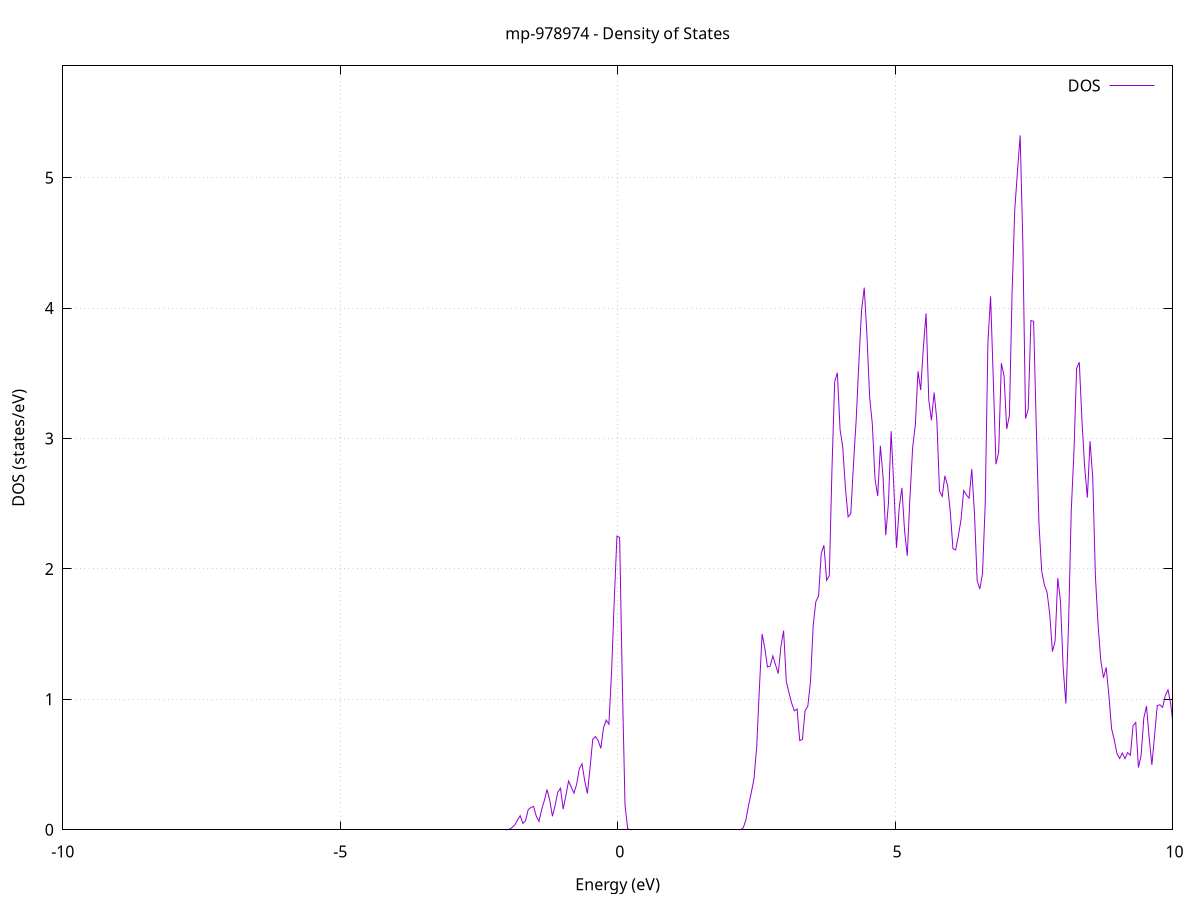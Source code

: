 set title 'mp-978974 - Density of States'
set xlabel 'Energy (eV)'
set ylabel 'DOS (states/eV)'
set grid
set xrange [-10:10]
set yrange [0:5.857]
set xzeroaxis lt -1
set terminal png size 800,600
set output 'mp-978974_dos_gnuplot.png'
plot '-' using 1:2 with lines title 'DOS'
-42.452100 0.000000
-42.403600 0.000000
-42.355200 0.000000
-42.306700 0.000000
-42.258300 0.000000
-42.209800 0.000000
-42.161400 0.000000
-42.112900 0.000000
-42.064500 0.000000
-42.016000 0.000000
-41.967600 0.000000
-41.919100 0.000000
-41.870700 0.000000
-41.822200 0.000000
-41.773800 0.000000
-41.725400 0.000000
-41.676900 0.000000
-41.628500 0.000000
-41.580000 0.000000
-41.531600 0.000000
-41.483100 0.000000
-41.434700 0.000000
-41.386200 0.000000
-41.337800 0.000000
-41.289300 0.000000
-41.240900 0.000000
-41.192400 0.000000
-41.144000 0.000000
-41.095500 0.000000
-41.047100 0.000000
-40.998700 0.000000
-40.950200 0.000000
-40.901800 0.000000
-40.853300 0.000000
-40.804900 0.000000
-40.756400 0.000000
-40.708000 0.000000
-40.659500 0.000000
-40.611100 0.000000
-40.562600 0.000000
-40.514200 0.000000
-40.465700 0.000000
-40.417300 0.000000
-40.368800 0.000000
-40.320400 0.000000
-40.271900 0.000000
-40.223500 0.000000
-40.175100 0.000000
-40.126600 0.000000
-40.078200 0.000000
-40.029700 0.000000
-39.981300 0.000000
-39.932800 0.000000
-39.884400 0.000000
-39.835900 0.000000
-39.787500 0.000000
-39.739000 0.000000
-39.690600 0.000000
-39.642100 0.000000
-39.593700 0.000000
-39.545200 0.000000
-39.496800 0.000000
-39.448400 0.000000
-39.399900 0.000000
-39.351500 0.000000
-39.303000 0.000000
-39.254600 0.000000
-39.206100 0.000000
-39.157700 0.000000
-39.109200 0.000000
-39.060800 0.000000
-39.012300 0.000000
-38.963900 0.000000
-38.915400 0.000000
-38.867000 0.000000
-38.818500 0.000000
-38.770100 0.000000
-38.721600 0.000000
-38.673200 0.000000
-38.624800 0.000000
-38.576300 0.000000
-38.527900 0.000000
-38.479400 0.000000
-38.431000 0.000000
-38.382500 0.000000
-38.334100 0.000000
-38.285600 0.000000
-38.237200 0.000000
-38.188700 0.000000
-38.140300 0.008900
-38.091800 0.387900
-38.043400 4.355600
-37.994900 15.694500
-37.946500 23.300900
-37.898100 17.371400
-37.849600 13.277900
-37.801200 21.215300
-37.752700 28.793400
-37.704300 32.061600
-37.655800 23.030900
-37.607400 5.889200
-37.558900 0.377800
-37.510500 0.005100
-37.462000 0.000000
-37.413600 0.000000
-37.365100 0.000000
-37.316700 0.000000
-37.268200 0.000000
-37.219800 0.000000
-37.171300 0.000000
-37.122900 0.000000
-37.074500 0.000000
-37.026000 0.000000
-36.977600 0.000000
-36.929100 0.000000
-36.880700 0.000000
-36.832200 0.000000
-36.783800 0.000000
-36.735300 0.000000
-36.686900 0.000000
-36.638400 0.000000
-36.590000 0.000000
-36.541500 0.000000
-36.493100 0.000000
-36.444600 0.000000
-36.396200 0.000000
-36.347700 0.000000
-36.299300 0.000000
-36.250900 0.000000
-36.202400 0.000000
-36.154000 0.000000
-36.105500 0.000000
-36.057100 0.000000
-36.008600 0.000000
-35.960200 0.000000
-35.911700 0.000000
-35.863300 0.000000
-35.814800 0.000000
-35.766400 0.000000
-35.717900 0.000000
-35.669500 0.000000
-35.621000 0.000000
-35.572600 0.000000
-35.524200 0.000000
-35.475700 0.000000
-35.427300 0.000000
-35.378800 0.000000
-35.330400 0.000000
-35.281900 0.000000
-35.233500 0.000000
-35.185000 0.000000
-35.136600 0.000000
-35.088100 0.000000
-35.039700 0.000000
-34.991200 0.000000
-34.942800 0.000000
-34.894300 0.000000
-34.845900 0.000000
-34.797400 0.000000
-34.749000 0.000000
-34.700600 0.000000
-34.652100 0.000000
-34.603700 0.000000
-34.555200 0.000000
-34.506800 0.000000
-34.458300 0.000000
-34.409900 0.000000
-34.361400 0.000000
-34.313000 0.000000
-34.264500 0.000000
-34.216100 0.000000
-34.167600 0.000000
-34.119200 0.000000
-34.070700 0.000000
-34.022300 0.000000
-33.973900 0.000000
-33.925400 0.000000
-33.877000 0.000000
-33.828500 0.000000
-33.780100 0.000000
-33.731600 0.000000
-33.683200 0.000000
-33.634700 0.000000
-33.586300 0.000000
-33.537800 0.000000
-33.489400 0.000000
-33.440900 0.000000
-33.392500 0.000000
-33.344000 0.000000
-33.295600 0.000000
-33.247100 0.000000
-33.198700 0.000000
-33.150300 0.000000
-33.101800 0.000000
-33.053400 0.000000
-33.004900 0.000000
-32.956500 0.000000
-32.908000 0.000000
-32.859600 0.000000
-32.811100 0.000000
-32.762700 0.000000
-32.714200 0.000000
-32.665800 0.000000
-32.617300 0.000000
-32.568900 0.000000
-32.520400 0.000000
-32.472000 0.000000
-32.423500 0.000000
-32.375100 0.000000
-32.326700 0.000000
-32.278200 0.000000
-32.229800 0.000000
-32.181300 0.000000
-32.132900 0.000000
-32.084400 0.000000
-32.036000 0.000000
-31.987500 0.000000
-31.939100 0.000000
-31.890600 0.000000
-31.842200 0.000000
-31.793700 0.000000
-31.745300 0.000000
-31.696800 0.000000
-31.648400 0.000000
-31.600000 0.000000
-31.551500 0.000000
-31.503100 0.000000
-31.454600 0.000000
-31.406200 0.000000
-31.357700 0.000000
-31.309300 0.000000
-31.260800 0.000000
-31.212400 0.000000
-31.163900 0.000000
-31.115500 0.000000
-31.067000 0.000000
-31.018600 0.000000
-30.970100 0.000000
-30.921700 0.000000
-30.873200 0.000000
-30.824800 0.000000
-30.776400 0.000000
-30.727900 0.000000
-30.679500 0.000000
-30.631000 0.000000
-30.582600 0.000000
-30.534100 0.000000
-30.485700 0.000000
-30.437200 0.000000
-30.388800 0.000000
-30.340300 0.000000
-30.291900 0.000000
-30.243400 0.000000
-30.195000 0.000000
-30.146500 0.000000
-30.098100 0.000000
-30.049700 0.000000
-30.001200 0.000000
-29.952800 0.000000
-29.904300 0.000000
-29.855900 0.000000
-29.807400 0.000000
-29.759000 0.000000
-29.710500 0.000000
-29.662100 0.000000
-29.613600 0.000000
-29.565200 0.000000
-29.516700 0.000000
-29.468300 0.000000
-29.419800 0.000000
-29.371400 0.000000
-29.322900 0.000000
-29.274500 0.000000
-29.226100 0.000000
-29.177600 0.000000
-29.129200 0.000000
-29.080700 0.000000
-29.032300 0.000000
-28.983800 0.000000
-28.935400 0.000000
-28.886900 0.000000
-28.838500 0.000000
-28.790000 0.000000
-28.741600 0.000000
-28.693100 0.000000
-28.644700 0.000000
-28.596200 0.000000
-28.547800 0.000000
-28.499300 0.000000
-28.450900 0.000000
-28.402500 0.000000
-28.354000 0.000000
-28.305600 0.000000
-28.257100 0.000000
-28.208700 0.000000
-28.160200 0.000000
-28.111800 0.000000
-28.063300 0.000000
-28.014900 0.000000
-27.966400 0.000000
-27.918000 0.000000
-27.869500 0.000000
-27.821100 0.000000
-27.772600 0.000000
-27.724200 0.000000
-27.675800 0.000000
-27.627300 0.000000
-27.578900 0.000000
-27.530400 0.000000
-27.482000 0.000000
-27.433500 0.000000
-27.385100 0.000000
-27.336600 0.000000
-27.288200 0.000000
-27.239700 0.000000
-27.191300 0.000000
-27.142800 0.000000
-27.094400 0.000000
-27.045900 0.000000
-26.997500 0.000000
-26.949000 0.000000
-26.900600 0.000000
-26.852200 0.000000
-26.803700 0.000000
-26.755300 0.000000
-26.706800 0.000000
-26.658400 0.000000
-26.609900 0.000000
-26.561500 0.000000
-26.513000 0.000000
-26.464600 0.000000
-26.416100 0.000000
-26.367700 0.000000
-26.319200 0.000000
-26.270800 0.000000
-26.222300 0.000000
-26.173900 0.000000
-26.125500 0.000000
-26.077000 0.000000
-26.028600 0.000000
-25.980100 0.000000
-25.931700 0.000000
-25.883200 0.000000
-25.834800 0.000000
-25.786300 0.000000
-25.737900 0.000000
-25.689400 0.000000
-25.641000 0.000000
-25.592500 0.000000
-25.544100 0.000000
-25.495600 0.000000
-25.447200 0.000000
-25.398700 0.000000
-25.350300 0.000000
-25.301900 0.000000
-25.253400 0.000000
-25.205000 0.000000
-25.156500 0.000000
-25.108100 0.000000
-25.059600 0.000000
-25.011200 0.000000
-24.962700 0.000000
-24.914300 0.000000
-24.865800 0.000000
-24.817400 0.000000
-24.768900 0.000000
-24.720500 0.000000
-24.672000 0.000000
-24.623600 0.000000
-24.575100 0.000000
-24.526700 0.000000
-24.478300 0.000000
-24.429800 0.000000
-24.381400 0.000000
-24.332900 0.000000
-24.284500 0.000000
-24.236000 0.000000
-24.187600 0.000000
-24.139100 0.000000
-24.090700 0.000000
-24.042200 0.000000
-23.993800 0.000000
-23.945300 0.000000
-23.896900 0.000000
-23.848400 0.000000
-23.800000 0.000000
-23.751600 0.000000
-23.703100 0.000000
-23.654700 0.000000
-23.606200 0.000000
-23.557800 0.000000
-23.509300 0.000000
-23.460900 0.000000
-23.412400 0.000000
-23.364000 0.000000
-23.315500 0.000000
-23.267100 0.000000
-23.218600 0.000000
-23.170200 0.000000
-23.121700 0.000000
-23.073300 0.000000
-23.024800 0.000000
-22.976400 0.000000
-22.928000 0.000000
-22.879500 0.000000
-22.831100 0.000000
-22.782600 0.000000
-22.734200 0.000000
-22.685700 0.000000
-22.637300 0.000000
-22.588800 0.000000
-22.540400 0.000000
-22.491900 0.000000
-22.443500 0.000000
-22.395000 0.000000
-22.346600 0.000000
-22.298100 0.000000
-22.249700 0.000000
-22.201300 0.000000
-22.152800 0.000000
-22.104400 0.000000
-22.055900 0.000000
-22.007500 0.000000
-21.959000 0.000000
-21.910600 0.000000
-21.862100 0.000000
-21.813700 0.000000
-21.765200 0.000000
-21.716800 0.000000
-21.668300 0.000000
-21.619900 0.000000
-21.571400 0.000000
-21.523000 0.000000
-21.474500 0.000000
-21.426100 0.000000
-21.377700 0.000000
-21.329200 0.000000
-21.280800 0.000000
-21.232300 0.000000
-21.183900 0.000000
-21.135400 0.000000
-21.087000 0.000000
-21.038500 0.000000
-20.990100 0.000000
-20.941600 0.000000
-20.893200 0.000000
-20.844700 0.000000
-20.796300 0.000000
-20.747800 0.000000
-20.699400 0.000000
-20.651000 0.000000
-20.602500 0.000000
-20.554100 0.000000
-20.505600 0.000000
-20.457200 0.000000
-20.408700 0.000000
-20.360300 0.000000
-20.311800 0.000000
-20.263400 0.000000
-20.214900 0.000000
-20.166500 0.000000
-20.118000 0.000000
-20.069600 0.000000
-20.021100 0.000000
-19.972700 0.000000
-19.924200 0.000000
-19.875800 0.000000
-19.827400 0.000000
-19.778900 0.000000
-19.730500 0.000000
-19.682000 0.000000
-19.633600 0.000000
-19.585100 0.000000
-19.536700 0.000000
-19.488200 0.000000
-19.439800 0.000000
-19.391300 0.000000
-19.342900 0.000000
-19.294400 0.000000
-19.246000 0.000000
-19.197500 0.000000
-19.149100 0.000000
-19.100600 0.000000
-19.052200 0.000000
-19.003800 0.000000
-18.955300 0.000000
-18.906900 0.000000
-18.858400 0.000000
-18.810000 0.000000
-18.761500 0.000000
-18.713100 0.000000
-18.664600 0.000000
-18.616200 0.000000
-18.567700 0.000000
-18.519300 0.000000
-18.470800 0.000000
-18.422400 0.000000
-18.373900 0.000000
-18.325500 0.000000
-18.277100 0.000000
-18.228600 0.000000
-18.180200 0.000000
-18.131700 0.000000
-18.083300 0.000000
-18.034800 0.000000
-17.986400 0.000000
-17.937900 0.000000
-17.889500 0.000000
-17.841000 0.000000
-17.792600 0.000000
-17.744100 0.000000
-17.695700 0.000000
-17.647200 0.000000
-17.598800 0.000000
-17.550300 0.000000
-17.501900 0.000000
-17.453500 0.000000
-17.405000 0.000000
-17.356600 0.000000
-17.308100 0.000000
-17.259700 0.000000
-17.211200 0.000000
-17.162800 0.000000
-17.114300 0.000000
-17.065900 0.000000
-17.017400 0.000000
-16.969000 0.000000
-16.920500 0.000000
-16.872100 0.000000
-16.823600 0.000000
-16.775200 0.000000
-16.726800 0.000000
-16.678300 0.000000
-16.629900 0.000000
-16.581400 0.000000
-16.533000 0.000000
-16.484500 0.000000
-16.436100 0.000000
-16.387600 0.000000
-16.339200 0.000000
-16.290700 0.000000
-16.242300 0.000000
-16.193800 0.000000
-16.145400 0.000000
-16.096900 0.000000
-16.048500 0.000000
-16.000000 0.000000
-15.951600 0.000000
-15.903200 0.000000
-15.854700 0.000000
-15.806300 0.000000
-15.757800 0.000000
-15.709400 0.000000
-15.660900 0.000000
-15.612500 0.000000
-15.564000 0.000000
-15.515600 0.000000
-15.467100 0.000000
-15.418700 0.000000
-15.370200 0.000000
-15.321800 0.000000
-15.273300 0.000000
-15.224900 0.000000
-15.176400 0.000000
-15.128000 0.000000
-15.079600 0.000000
-15.031100 0.000000
-14.982700 0.000000
-14.934200 0.000000
-14.885800 0.000000
-14.837300 0.000000
-14.788900 0.000000
-14.740400 0.000000
-14.692000 0.000000
-14.643500 0.000000
-14.595100 0.000000
-14.546600 0.000000
-14.498200 0.000000
-14.449700 0.000000
-14.401300 0.000000
-14.352900 0.000000
-14.304400 0.000000
-14.256000 0.000000
-14.207500 0.000000
-14.159100 0.000000
-14.110600 0.000000
-14.062200 0.000000
-14.013700 0.000000
-13.965300 0.000000
-13.916800 0.000000
-13.868400 0.000000
-13.819900 0.000000
-13.771500 0.000000
-13.723000 0.000000
-13.674600 0.000000
-13.626100 0.000000
-13.577700 0.000000
-13.529300 0.000000
-13.480800 0.000000
-13.432400 0.000000
-13.383900 0.000000
-13.335500 0.000000
-13.287000 0.000000
-13.238600 0.000000
-13.190100 0.000700
-13.141700 0.120700
-13.093200 4.180900
-13.044800 29.421100
-12.996300 47.357700
-12.947900 19.774400
-12.899400 2.283900
-12.851000 0.066100
-12.802600 0.000400
-12.754100 0.000000
-12.705700 0.000000
-12.657200 0.000000
-12.608800 0.000000
-12.560300 0.000000
-12.511900 0.000000
-12.463400 0.000000
-12.415000 0.000000
-12.366500 0.000000
-12.318100 0.000000
-12.269600 0.000000
-12.221200 0.000000
-12.172700 0.000000
-12.124300 0.000000
-12.075800 0.000000
-12.027400 0.000000
-11.979000 0.000000
-11.930500 0.000000
-11.882100 0.000000
-11.833600 0.000000
-11.785200 0.000000
-11.736700 0.000000
-11.688300 0.000000
-11.639800 0.000000
-11.591400 0.000000
-11.542900 0.000000
-11.494500 0.000000
-11.446000 0.000000
-11.397600 0.000000
-11.349100 0.000000
-11.300700 0.000000
-11.252200 0.000000
-11.203800 0.000000
-11.155400 0.000000
-11.106900 0.000000
-11.058500 0.000000
-11.010000 0.000000
-10.961600 0.000000
-10.913100 0.000000
-10.864700 0.000000
-10.816200 0.000000
-10.767800 0.000000
-10.719300 0.000000
-10.670900 0.000000
-10.622400 0.000000
-10.574000 0.000000
-10.525500 0.000000
-10.477100 0.000000
-10.428700 0.000000
-10.380200 0.000000
-10.331800 0.000000
-10.283300 0.000000
-10.234900 0.000000
-10.186400 0.000000
-10.138000 0.000000
-10.089500 0.000000
-10.041100 0.000000
-9.992600 0.000000
-9.944200 0.000000
-9.895700 0.000000
-9.847300 0.000000
-9.798800 0.000000
-9.750400 0.000000
-9.701900 0.000000
-9.653500 0.000000
-9.605100 0.000000
-9.556600 0.000000
-9.508200 0.000000
-9.459700 0.000000
-9.411300 0.000000
-9.362800 0.000000
-9.314400 0.000000
-9.265900 0.000000
-9.217500 0.000000
-9.169000 0.000000
-9.120600 0.000000
-9.072100 0.000000
-9.023700 0.000000
-8.975200 0.000000
-8.926800 0.000000
-8.878400 0.000000
-8.829900 0.000000
-8.781500 0.000000
-8.733000 0.000000
-8.684600 0.000000
-8.636100 0.000000
-8.587700 0.000000
-8.539200 0.000000
-8.490800 0.000000
-8.442300 0.000000
-8.393900 0.000000
-8.345400 0.000000
-8.297000 0.000000
-8.248500 0.000000
-8.200100 0.000000
-8.151600 0.000000
-8.103200 0.000000
-8.054800 0.000000
-8.006300 0.000000
-7.957900 0.000000
-7.909400 0.000000
-7.861000 0.000000
-7.812500 0.000000
-7.764100 0.000000
-7.715600 0.000000
-7.667200 0.000000
-7.618700 0.000000
-7.570300 0.000000
-7.521800 0.000000
-7.473400 0.000000
-7.424900 0.000000
-7.376500 0.000000
-7.328000 0.000000
-7.279600 0.000000
-7.231200 0.000000
-7.182700 0.000000
-7.134300 0.000000
-7.085800 0.000000
-7.037400 0.000000
-6.988900 0.000000
-6.940500 0.000000
-6.892000 0.000000
-6.843600 0.000000
-6.795100 0.000000
-6.746700 0.000000
-6.698200 0.000000
-6.649800 0.000000
-6.601300 0.000000
-6.552900 0.000000
-6.504500 0.000000
-6.456000 0.000000
-6.407600 0.000000
-6.359100 0.000000
-6.310700 0.000000
-6.262200 0.000000
-6.213800 0.000000
-6.165300 0.000000
-6.116900 0.000000
-6.068400 0.000000
-6.020000 0.000000
-5.971500 0.000000
-5.923100 0.000000
-5.874600 0.000000
-5.826200 0.000000
-5.777700 0.000000
-5.729300 0.000000
-5.680900 0.000000
-5.632400 0.000000
-5.584000 0.000000
-5.535500 0.000000
-5.487100 0.000000
-5.438600 0.000000
-5.390200 0.000000
-5.341700 0.000000
-5.293300 0.000000
-5.244800 0.000000
-5.196400 0.000000
-5.147900 0.000000
-5.099500 0.000000
-5.051000 0.000000
-5.002600 0.000000
-4.954200 0.000000
-4.905700 0.000000
-4.857300 0.000000
-4.808800 0.000000
-4.760400 0.000000
-4.711900 0.000000
-4.663500 0.000000
-4.615000 0.000000
-4.566600 0.000000
-4.518100 0.000000
-4.469700 0.000000
-4.421200 0.000000
-4.372800 0.000000
-4.324300 0.000000
-4.275900 0.000000
-4.227400 0.000000
-4.179000 0.000000
-4.130600 0.000000
-4.082100 0.000000
-4.033700 0.000000
-3.985200 0.000000
-3.936800 0.000000
-3.888300 0.000000
-3.839900 0.000000
-3.791400 0.000000
-3.743000 0.000000
-3.694500 0.000000
-3.646100 0.000000
-3.597600 0.000000
-3.549200 0.000000
-3.500700 0.000000
-3.452300 0.000000
-3.403800 0.000000
-3.355400 0.000000
-3.307000 0.000000
-3.258500 0.000000
-3.210100 0.000000
-3.161600 0.000000
-3.113200 0.000000
-3.064700 0.000000
-3.016300 0.000000
-2.967800 0.000000
-2.919400 0.000000
-2.870900 0.000000
-2.822500 0.000000
-2.774000 0.000000
-2.725600 0.000000
-2.677100 0.000000
-2.628700 0.000000
-2.580300 0.000000
-2.531800 0.000000
-2.483400 0.000000
-2.434900 0.000000
-2.386500 0.000000
-2.338000 0.000000
-2.289600 0.000000
-2.241100 0.000000
-2.192700 0.000000
-2.144200 0.000000
-2.095800 0.000000
-2.047300 0.000000
-1.998900 0.000200
-1.950400 0.003900
-1.902000 0.018300
-1.853500 0.037000
-1.805100 0.074700
-1.756700 0.108000
-1.708200 0.049000
-1.659800 0.070200
-1.611300 0.154600
-1.562900 0.171200
-1.514400 0.178900
-1.466000 0.103100
-1.417500 0.064000
-1.369100 0.157000
-1.320600 0.225100
-1.272200 0.308400
-1.223700 0.226400
-1.175300 0.103600
-1.126800 0.187000
-1.078400 0.289000
-1.030000 0.318500
-0.981500 0.158600
-0.933100 0.262500
-0.884600 0.373900
-0.836200 0.327900
-0.787700 0.280800
-0.739300 0.348000
-0.690800 0.469000
-0.642400 0.505700
-0.593900 0.376700
-0.545500 0.278100
-0.497000 0.475200
-0.448600 0.694300
-0.400100 0.714800
-0.351700 0.685000
-0.303200 0.623700
-0.254800 0.781800
-0.206400 0.841500
-0.157900 0.809100
-0.109500 1.207300
-0.061000 1.761600
-0.012600 2.251900
0.035900 2.241000
0.084300 1.126400
0.132800 0.189900
0.181200 0.008200
0.229700 0.000100
0.278100 0.000000
0.326600 0.000000
0.375000 0.000000
0.423500 0.000000
0.471900 0.000000
0.520300 0.000000
0.568800 0.000000
0.617200 0.000000
0.665700 0.000000
0.714100 0.000000
0.762600 0.000000
0.811000 0.000000
0.859500 0.000000
0.907900 0.000000
0.956400 0.000000
1.004800 0.000000
1.053300 0.000000
1.101700 0.000000
1.150200 0.000000
1.198600 0.000000
1.247100 0.000000
1.295500 0.000000
1.343900 0.000000
1.392400 0.000000
1.440800 0.000000
1.489300 0.000000
1.537700 0.000000
1.586200 0.000000
1.634600 0.000000
1.683100 0.000000
1.731500 0.000000
1.780000 0.000000
1.828400 0.000000
1.876900 0.000000
1.925300 0.000000
1.973800 0.000000
2.022200 0.000000
2.070700 0.000000
2.119100 0.000000
2.167500 0.000000
2.216000 0.001100
2.264400 0.015100
2.312900 0.079100
2.361300 0.191900
2.409800 0.288100
2.458200 0.393000
2.506700 0.639200
2.555100 1.088400
2.603600 1.501000
2.652000 1.394000
2.700500 1.247500
2.748900 1.255200
2.797400 1.332500
2.845800 1.265000
2.894200 1.197300
2.942700 1.404700
2.991100 1.526600
3.039600 1.136800
3.088000 1.050700
3.136500 0.970500
3.184900 0.912200
3.233400 0.926500
3.281800 0.683600
3.330300 0.693000
3.378700 0.914400
3.427200 0.947200
3.475600 1.133800
3.524100 1.565600
3.572500 1.749700
3.621000 1.792100
3.669400 2.118200
3.717800 2.181700
3.766300 1.913000
3.814700 1.947800
3.863200 2.773500
3.911600 3.433900
3.960100 3.504000
4.008500 3.069400
4.057000 2.933500
4.105400 2.619100
4.153900 2.398800
4.202300 2.423700
4.250800 2.805400
4.299200 3.143400
4.347700 3.584100
4.396100 3.983200
4.444500 4.156900
4.493000 3.790800
4.541400 3.317200
4.589900 3.111300
4.638300 2.692100
4.686800 2.558500
4.735200 2.944400
4.783700 2.705100
4.832100 2.259500
4.880600 2.504100
4.929000 3.055600
4.977500 2.630700
5.025900 2.162600
5.074400 2.468600
5.122800 2.621800
5.171300 2.291100
5.219700 2.100600
5.268100 2.547100
5.316600 2.928700
5.365000 3.102900
5.413500 3.515400
5.461900 3.371000
5.510400 3.702500
5.558800 3.959300
5.607300 3.296200
5.655700 3.139000
5.704200 3.352100
5.752600 3.143100
5.801100 2.596600
5.849500 2.556600
5.898000 2.713500
5.946400 2.639500
5.994900 2.438700
6.043300 2.155300
6.091700 2.144800
6.140200 2.252100
6.188600 2.377800
6.237100 2.601000
6.285500 2.567400
6.334000 2.542500
6.382400 2.765200
6.430900 2.427800
6.479300 1.910400
6.527800 1.846100
6.576200 1.965200
6.624700 2.498600
6.673100 3.731300
6.721600 4.090100
6.770000 3.453800
6.818400 2.803100
6.866900 2.893800
6.915300 3.577600
6.963800 3.479700
7.012200 3.073000
7.060700 3.175900
7.109100 4.121700
7.157600 4.757700
7.206000 5.047000
7.254500 5.324400
7.302900 4.496800
7.351400 3.153000
7.399800 3.226500
7.448300 3.904600
7.496700 3.898300
7.545200 3.086900
7.593600 2.345000
7.642000 1.986100
7.690500 1.877300
7.738900 1.821600
7.787400 1.654800
7.835800 1.365800
7.884300 1.447600
7.932700 1.929700
7.981200 1.750700
8.029600 1.242000
8.078100 0.967500
8.126500 1.572800
8.175000 2.443600
8.223400 2.893700
8.271900 3.537000
8.320300 3.584600
8.368700 3.135200
8.417200 2.779200
8.465600 2.547200
8.514100 2.980100
8.562500 2.699700
8.611000 1.940100
8.659400 1.568300
8.707900 1.297400
8.756300 1.165400
8.804800 1.245100
8.853200 1.031600
8.901700 0.776200
8.950100 0.689700
8.998600 0.584500
9.047000 0.546400
9.095500 0.588200
9.143900 0.545200
9.192300 0.591700
9.240800 0.571600
9.289200 0.798300
9.337700 0.822500
9.386100 0.477700
9.434600 0.570300
9.483000 0.856700
9.531500 0.948200
9.579900 0.705600
9.628400 0.497000
9.676800 0.722300
9.725300 0.952900
9.773700 0.958200
9.822200 0.938700
9.870600 1.029800
9.919100 1.072800
9.967500 0.966300
10.015900 0.785700
10.064400 0.771600
10.112800 0.804900
10.161300 0.700500
10.209700 0.524900
10.258200 0.603200
10.306600 0.924200
10.355100 1.092400
10.403500 1.065500
10.452000 0.919100
10.500400 0.689400
10.548900 0.457800
10.597300 0.427200
10.645800 0.712800
10.694200 0.978900
10.742600 1.007900
10.791100 0.918300
10.839500 0.576600
10.888000 0.498300
10.936400 0.666200
10.984900 0.452200
11.033300 0.362400
11.081800 0.247100
11.130200 0.299400
11.178700 0.436500
11.227100 0.461000
11.275600 0.446300
11.324000 0.456900
11.372500 0.543900
11.420900 0.555100
11.469400 0.452600
11.517800 0.422100
11.566200 0.313300
11.614700 0.381200
11.663100 0.565300
11.711600 0.654700
11.760000 0.579800
11.808500 0.514200
11.856900 0.625600
11.905400 0.708100
11.953800 0.629100
12.002300 0.543100
12.050700 0.556500
12.099200 0.613700
12.147600 0.597500
12.196100 0.604300
12.244500 0.717100
12.292900 0.938800
12.341400 1.010500
12.389800 0.864700
12.438300 0.775500
12.486700 0.652600
12.535200 0.386800
12.583600 0.309700
12.632100 0.354600
12.680500 0.528200
12.729000 0.713000
12.777400 0.901700
12.825900 0.843000
12.874300 0.505100
12.922800 0.516200
12.971200 0.496900
13.019700 0.353800
13.068100 0.374900
13.116500 0.454200
13.165000 0.504600
13.213400 0.349600
13.261900 0.187700
13.310300 0.148700
13.358800 0.295500
13.407200 0.277800
13.455700 0.245200
13.504100 0.360300
13.552600 0.356900
13.601000 0.380900
13.649500 0.461800
13.697900 0.436800
13.746400 0.343800
13.794800 0.417800
13.843300 0.588600
13.891700 0.536700
13.940100 0.619200
13.988600 0.625800
14.037000 0.478100
14.085500 0.702000
14.133900 0.822800
14.182400 0.847600
14.230800 0.766000
14.279300 0.905200
14.327700 0.964500
14.376200 0.852500
14.424600 0.681500
14.473100 0.471700
14.521500 0.480800
14.570000 0.512200
14.618400 0.437300
14.666800 0.520900
14.715300 0.539700
14.763700 0.592900
14.812200 0.776200
14.860600 1.025800
14.909100 1.345000
14.957500 1.171800
15.006000 0.860400
15.054400 0.689300
15.102900 0.486000
15.151300 0.680500
15.199800 0.611200
15.248200 0.385100
15.296700 0.415300
15.345100 0.511300
15.393600 0.686100
15.442000 0.885300
15.490400 1.028100
15.538900 0.784000
15.587300 0.674300
15.635800 0.884800
15.684200 0.836100
15.732700 0.561800
15.781100 0.455100
15.829600 0.484200
15.878000 0.435800
15.926500 0.506600
15.974900 0.755300
16.023400 0.741800
16.071800 0.698600
16.120300 0.767500
16.168700 0.782700
16.217100 0.703500
16.265600 0.959800
16.314000 0.817200
16.362500 0.574200
16.410900 0.902600
16.459400 1.073300
16.507800 0.881600
16.556300 0.801400
16.604700 0.650700
16.653200 0.727100
16.701600 0.860900
16.750100 0.728000
16.798500 1.049000
16.847000 1.290000
16.895400 1.132500
16.943900 1.324600
16.992300 1.217000
17.040700 0.993700
17.089200 0.788500
17.137600 0.488900
17.186100 0.329600
17.234500 0.418300
17.283000 0.843600
17.331400 0.997600
17.379900 1.089100
17.428300 0.992400
17.476800 0.795600
17.525200 0.821000
17.573700 0.951400
17.622100 0.852200
17.670600 0.800700
17.719000 0.912100
17.767400 1.021200
17.815900 1.023400
17.864300 1.106700
17.912800 1.285100
17.961200 1.131400
18.009700 0.908800
18.058100 0.971100
18.106600 0.972900
18.155000 0.923100
18.203500 1.186700
18.251900 1.199300
18.300400 0.996600
18.348800 0.996100
18.397300 1.023100
18.445700 0.902300
18.494200 0.812100
18.542600 0.812100
18.591000 1.178500
18.639500 1.275700
18.687900 0.995600
18.736400 0.989100
18.784800 0.995600
18.833300 0.961400
18.881700 0.849900
18.930200 0.813000
18.978600 0.672800
19.027100 0.547900
19.075500 0.699100
19.124000 0.976400
19.172400 0.984200
19.220900 1.056400
19.269300 1.069300
19.317800 0.977300
19.366200 0.916000
19.414600 0.920000
19.463100 0.816300
19.511500 0.535900
19.560000 0.568200
19.608400 0.689500
19.656900 1.040600
19.705300 1.367100
19.753800 1.283600
19.802200 1.111500
19.850700 0.937300
19.899100 0.717500
19.947600 0.755300
19.996000 1.006400
20.044500 1.058000
20.092900 1.239200
20.141300 1.429900
20.189800 1.360100
20.238200 1.373900
20.286700 1.289800
20.335100 1.080900
20.383600 0.952100
20.432000 0.860400
20.480500 0.943800
20.528900 0.926000
20.577400 0.698800
20.625800 0.720300
20.674300 0.834900
20.722700 0.962700
20.771200 1.083700
20.819600 1.059900
20.868100 1.112800
20.916500 1.387200
20.964900 1.206700
21.013400 0.714500
21.061800 0.628600
21.110300 0.815100
21.158700 0.727400
21.207200 0.653600
21.255600 0.883900
21.304100 1.401800
21.352500 1.368900
21.401000 0.758800
21.449400 0.802300
21.497900 0.938400
21.546300 0.978000
21.594800 0.928700
21.643200 0.827300
21.691600 0.816500
21.740100 0.751300
21.788500 0.958800
21.837000 1.081400
21.885400 0.914500
21.933900 0.870900
21.982300 1.229700
22.030800 1.197000
22.079200 1.198800
22.127700 1.532200
22.176100 1.370500
22.224600 1.209100
22.273000 1.285000
22.321500 0.925300
22.369900 0.998100
22.418400 1.014300
22.466800 0.789400
22.515200 0.712200
22.563700 0.899900
22.612100 0.864500
22.660600 0.818400
22.709000 0.775000
22.757500 0.722000
22.805900 0.744300
22.854400 0.758200
22.902800 1.052400
22.951300 1.464800
22.999700 1.368700
23.048200 1.067200
23.096600 1.197500
23.145100 1.510800
23.193500 1.245600
23.242000 1.103100
23.290400 1.449200
23.338800 1.350400
23.387300 1.221600
23.435700 1.414000
23.484200 1.034200
23.532600 0.947000
23.581100 1.018000
23.629500 1.233200
23.678000 1.490200
23.726400 1.496500
23.774900 1.266400
23.823300 1.066700
23.871800 1.147700
23.920200 1.415800
23.968700 1.322500
24.017100 1.442800
24.065500 1.427500
24.114000 1.130300
24.162400 0.857400
24.210900 0.649100
24.259300 0.642500
24.307800 0.649400
24.356200 0.493100
24.404700 0.729000
24.453100 0.923900
24.501600 0.743500
24.550000 0.665900
24.598500 0.667200
24.646900 0.958500
24.695400 1.070500
24.743800 0.759400
24.792300 0.738300
24.840700 0.986000
24.889100 1.258600
24.937600 1.061200
24.986000 0.751300
25.034500 0.902400
25.082900 1.155900
25.131400 1.052600
25.179800 0.947900
25.228300 1.012100
25.276700 1.385500
25.325200 1.643000
25.373600 1.479000
25.422100 1.340300
25.470500 1.249900
25.519000 1.034400
25.567400 0.824800
25.615800 0.860600
25.664300 1.197300
25.712700 1.354800
25.761200 1.408300
25.809600 1.216300
25.858100 1.143400
25.906500 1.174700
25.955000 1.303200
26.003400 1.622100
26.051900 1.602800
26.100300 1.532800
26.148800 1.699900
26.197200 1.652600
26.245700 1.467100
26.294100 1.246500
26.342600 1.587700
26.391000 1.734400
26.439400 1.273800
26.487900 1.275800
26.536300 1.585500
26.584800 1.817100
26.633200 1.851800
26.681700 1.478700
26.730100 1.366600
26.778600 1.281700
26.827000 0.960500
26.875500 0.979300
26.923900 0.915500
26.972400 0.791200
27.020800 0.951800
27.069300 1.041800
27.117700 1.160100
27.166200 1.392000
27.214600 1.263800
27.263000 1.245000
27.311500 1.208100
27.359900 1.097700
27.408400 1.008700
27.456800 1.316600
27.505300 1.587100
27.553700 1.375700
27.602200 1.034000
27.650600 0.863700
27.699100 0.841100
27.747500 1.020600
27.796000 1.116300
27.844400 1.077900
27.892900 1.045300
27.941300 0.972500
27.989700 1.191400
28.038200 1.380400
28.086600 1.081700
28.135100 1.037400
28.183500 1.450800
28.232000 1.470100
28.280400 1.228100
28.328900 1.128800
28.377300 1.065700
28.425800 1.103100
28.474200 1.158200
28.522700 1.167100
28.571100 0.972900
28.619600 0.941900
28.668000 0.788600
28.716500 0.591700
28.764900 0.890100
28.813300 1.096100
28.861800 1.051500
28.910200 0.734800
28.958700 0.512300
29.007100 0.601900
29.055600 0.920000
29.104000 0.911400
29.152500 0.686600
29.200900 0.736700
29.249400 0.975400
29.297800 1.004200
29.346300 0.852500
29.394700 0.767700
29.443200 0.811000
29.491600 0.919600
29.540000 0.771500
29.588500 0.696600
29.636900 0.717200
29.685400 0.614100
29.733800 0.736100
29.782300 1.053700
29.830700 1.009900
29.879200 0.681300
29.927600 0.793600
29.976100 0.794300
30.024500 0.802400
30.073000 0.975800
30.121400 0.923900
30.169900 1.125900
30.218300 1.031800
30.266800 0.751300
30.315200 0.600600
30.363600 0.592500
30.412100 0.849600
30.460500 0.791000
30.509000 1.039700
30.557400 1.420000
30.605900 1.498100
30.654300 1.321900
30.702800 1.205700
30.751200 1.398900
30.799700 1.130400
30.848100 1.037300
30.896600 1.073800
30.945000 1.041300
30.993500 1.210400
31.041900 1.440200
31.090400 1.432600
31.138800 1.270500
31.187200 1.133100
31.235700 1.014200
31.284100 1.250500
31.332600 1.376900
31.381000 1.092400
31.429500 0.952200
31.477900 1.078500
31.526400 1.129900
31.574800 1.396300
31.623300 1.482600
31.671700 1.466500
31.720200 1.441400
31.768600 1.538800
31.817100 1.595200
31.865500 1.733200
31.913900 1.535000
31.962400 1.142800
32.010800 0.958800
32.059300 0.851500
32.107700 0.849200
32.156200 0.872100
32.204600 0.896600
32.253100 0.885600
32.301500 1.026100
32.350000 1.232200
32.398400 1.042400
32.446900 0.745800
32.495300 0.844900
32.543800 1.218700
32.592200 1.277600
32.640700 1.435400
32.689100 1.841500
32.737500 1.806400
32.786000 1.253400
32.834400 1.110300
32.882900 1.193300
32.931300 0.988300
32.979800 1.079800
33.028200 1.335400
33.076700 1.156100
33.125100 0.935200
33.173600 1.283600
33.222000 1.571500
33.270500 2.211300
33.318900 4.806900
33.367400 10.103000
33.415800 9.004600
33.464200 7.185500
33.512700 16.429700
33.561100 15.996600
33.609600 5.670700
33.658000 2.246800
33.706500 1.543900
33.754900 1.529700
33.803400 1.694000
33.851800 1.674600
33.900300 1.543900
33.948700 1.468700
33.997200 1.640100
34.045600 1.241300
34.094100 0.893600
34.142500 1.174400
34.191000 1.409500
34.239400 1.544300
34.287800 1.468400
34.336300 1.407800
34.384700 1.373900
34.433200 1.626200
34.481600 1.860300
34.530100 1.623800
34.578500 1.416800
34.627000 1.378400
34.675400 1.221400
34.723900 1.370500
34.772300 1.732700
34.820800 1.959600
34.869200 1.957400
34.917700 1.942800
34.966100 1.868000
35.014600 1.678100
35.063000 1.256200
35.111400 0.998700
35.159900 1.220200
35.208300 1.661600
35.256800 1.880200
35.305200 2.158500
35.353700 1.904500
35.402100 1.199800
35.450600 1.020900
35.499000 1.247300
35.547500 1.156100
35.595900 1.201900
35.644400 1.532800
35.692800 1.905200
35.741300 1.979600
35.789700 1.827800
35.838100 1.785900
35.886600 1.918200
35.935000 1.683300
35.983500 1.733700
36.031900 1.841700
36.080400 1.524800
36.128800 1.498700
36.177300 1.430600
36.225700 1.381500
36.274200 1.179600
36.322600 1.144400
36.371100 1.561000
36.419500 1.489000
36.468000 1.412800
36.516400 1.397400
36.564900 1.374500
36.613300 1.049300
36.661700 0.965500
36.710200 1.356300
36.758600 1.471700
36.807100 1.262900
36.855500 0.953700
36.904000 1.029000
36.952400 1.163900
37.000900 1.362200
37.049300 1.301400
37.097800 1.549700
37.146200 1.823900
37.194700 1.971200
37.243100 1.785500
37.291600 1.146800
37.340000 0.999900
37.388400 1.146000
37.436900 1.181500
37.485300 1.339600
37.533800 1.693100
37.582200 1.545200
37.630700 1.456800
37.679100 1.673200
37.727600 1.836400
37.776000 1.830100
37.824500 1.537900
37.872900 1.365700
37.921400 0.996800
37.969800 1.076400
38.018300 1.278300
38.066700 1.456100
38.115200 1.316400
38.163600 1.211500
38.212000 1.169900
38.260500 1.367600
38.308900 1.315100
38.357400 1.206400
38.405800 1.071200
38.454300 0.961600
38.502700 1.301300
38.551200 1.496600
38.599600 1.355000
38.648100 1.301600
38.696500 0.990100
38.745000 1.251100
38.793400 1.639800
38.841900 1.808400
38.890300 1.574400
38.938700 1.264800
38.987200 1.455000
39.035600 1.771900
39.084100 2.026800
39.132500 1.672600
39.181000 1.267400
39.229400 1.043500
39.277900 0.768600
39.326300 1.041600
39.374800 1.331100
39.423200 1.284200
39.471700 1.615800
39.520100 1.597700
39.568600 1.357000
39.617000 1.207700
39.665500 1.082000
39.713900 1.302900
39.762300 1.887900
39.810800 1.867300
39.859200 1.850700
39.907700 1.811000
39.956100 1.270000
40.004600 1.444500
40.053000 1.523600
40.101500 1.323200
40.149900 1.293400
40.198400 1.376800
40.246800 1.622400
40.295300 1.858100
40.343700 1.954500
40.392200 2.172000
40.440600 1.982300
40.489100 1.647300
40.537500 1.752800
40.585900 1.570700
40.634400 1.377200
40.682800 1.725400
40.731300 1.772000
40.779700 1.452700
40.828200 1.299500
40.876600 1.412500
40.925100 1.347600
40.973500 1.219100
41.022000 1.447200
41.070400 1.503500
41.118900 1.701200
41.167300 1.834100
41.215800 1.376900
41.264200 1.141400
41.312600 1.051900
41.361100 1.000700
41.409500 1.093600
41.458000 1.264200
41.506400 1.153300
41.554900 1.051900
41.603300 1.128700
41.651800 1.307700
41.700200 1.258600
41.748700 1.044100
41.797100 0.923000
41.845600 1.062500
41.894000 1.436900
41.942500 1.580300
41.990900 1.885200
42.039400 1.871700
42.087800 1.653900
42.136200 1.531600
42.184700 1.440800
42.233100 1.412200
42.281600 1.535400
42.330000 1.634700
42.378500 1.796200
42.426900 2.230700
42.475400 1.849100
42.523800 1.422900
42.572300 1.459300
42.620700 1.146600
42.669200 1.097500
42.717600 1.159800
42.766100 1.006800
42.814500 1.350300
42.862900 1.629300
42.911400 1.622400
42.959800 1.673600
43.008300 1.761000
43.056700 1.600100
43.105200 1.487700
43.153600 1.219400
43.202100 1.015800
43.250500 1.202500
43.299000 1.548200
43.347400 1.732100
43.395900 2.026400
43.444300 2.179900
43.492800 2.018700
43.541200 1.573700
43.589700 1.429800
43.638100 1.221600
43.686500 1.188800
43.735000 1.824600
43.783400 1.999500
43.831900 1.487100
43.880300 1.263800
43.928800 1.393000
43.977200 1.728200
44.025700 1.791100
44.074100 1.689100
44.122600 1.654100
44.171000 1.806100
44.219500 1.883500
44.267900 1.624600
44.316400 1.512500
44.364800 1.437700
44.413300 1.402600
44.461700 1.248300
44.510100 1.090900
44.558600 1.055500
44.607000 1.339800
44.655500 1.805300
44.703900 1.988900
44.752400 2.314100
44.800800 2.343200
44.849300 1.694900
44.897700 1.088500
44.946200 1.167400
44.994600 1.430800
45.043100 1.557600
45.091500 1.712800
45.140000 1.705900
45.188400 1.715000
45.236800 1.572100
45.285300 1.666500
45.333700 1.545100
45.382200 2.040900
45.430600 2.359200
45.479100 1.840800
45.527500 1.453100
45.576000 1.582000
45.624400 1.816300
45.672900 1.653700
45.721300 1.732900
45.769800 1.457600
45.818200 1.048600
45.866700 1.674400
45.915100 2.200000
45.963600 2.070200
46.012000 2.032800
46.060400 1.740000
46.108900 1.441700
46.157300 1.588600
46.205800 1.529900
46.254200 1.520300
46.302700 1.744400
46.351100 1.707400
46.399600 1.737100
46.448000 2.058700
46.496500 1.950200
46.544900 1.551400
46.593400 1.593600
46.641800 1.726500
46.690300 1.671300
46.738700 1.834000
46.787100 1.712900
46.835600 1.655500
46.884000 1.865700
46.932500 1.458400
46.980900 1.237200
47.029400 1.204200
47.077800 1.089400
47.126300 1.450600
47.174700 1.879700
47.223200 1.752400
47.271600 1.475100
47.320100 1.483400
47.368500 1.659200
47.417000 1.792500
47.465400 1.967100
47.513900 1.884000
47.562300 1.852500
47.610700 1.539800
47.659200 1.325200
47.707600 1.676000
47.756100 1.908800
47.804500 1.703800
47.853000 1.606400
47.901400 1.603200
47.949900 1.721200
47.998300 1.235700
48.046800 1.071300
48.095200 1.355300
48.143700 1.589100
48.192100 1.607800
48.240600 1.367800
48.289000 1.334000
48.337500 1.365400
48.385900 1.286300
48.434300 1.026700
48.482800 0.983500
48.531200 1.084200
48.579700 1.372000
48.628100 1.590100
48.676600 1.266200
48.725000 0.959500
48.773500 0.794700
48.821900 0.809700
48.870400 0.941400
48.918800 0.855700
48.967300 0.477400
49.015700 0.285000
49.064200 0.263500
49.112600 0.148700
49.161000 0.089800
49.209500 0.095400
49.257900 0.122400
49.306400 0.182400
49.354800 0.095400
49.403300 0.025800
49.451700 0.028900
49.500200 0.041500
49.548600 0.045200
49.597100 0.012000
49.645500 0.000600
49.694000 0.000000
49.742400 0.000000
49.790900 0.000000
49.839300 0.000300
49.887800 0.004200
49.936200 0.011900
49.984600 0.008300
50.033100 0.009900
50.081500 0.010600
50.130000 0.002400
50.178400 0.000100
50.226900 0.000000
50.275300 0.000000
50.323800 0.000000
50.372200 0.000000
50.420700 0.000000
50.469100 0.000000
50.517600 0.000000
50.566000 0.000000
50.614500 0.000000
50.662900 0.000000
50.711300 0.000000
50.759800 0.000000
50.808200 0.000000
50.856700 0.000000
50.905100 0.000000
50.953600 0.000000
51.002000 0.000000
51.050500 0.000000
51.098900 0.000000
51.147400 0.000000
51.195800 0.000000
51.244300 0.000000
51.292700 0.000000
51.341200 0.000000
51.389600 0.000000
51.438100 0.000000
51.486500 0.000000
51.534900 0.000000
51.583400 0.000000
51.631800 0.000000
51.680300 0.000000
51.728700 0.000000
51.777200 0.000000
51.825600 0.000000
51.874100 0.000000
51.922500 0.000000
51.971000 0.000000
52.019400 0.000000
52.067900 0.000000
52.116300 0.000000
52.164800 0.000000
52.213200 0.000000
52.261700 0.000000
52.310100 0.000000
52.358500 0.000000
52.407000 0.000000
52.455400 0.000000
52.503900 0.000000
52.552300 0.000000
52.600800 0.000000
52.649200 0.000000
52.697700 0.000000
52.746100 0.000000
52.794600 0.000000
52.843000 0.000000
52.891500 0.000000
52.939900 0.000000
52.988400 0.000000
53.036800 0.000000
53.085200 0.000000
53.133700 0.000000
53.182100 0.000000
53.230600 0.000000
53.279000 0.000000
53.327500 0.000000
53.375900 0.000000
53.424400 0.000000
53.472800 0.000000
53.521300 0.000000
53.569700 0.000000
53.618200 0.000000
53.666600 0.000000
53.715100 0.000000
53.763500 0.000000
53.812000 0.000000
53.860400 0.000000
53.908800 0.000000
53.957300 0.000000
54.005700 0.000000
54.054200 0.000000
54.102600 0.000000
54.151100 0.000000
54.199500 0.000000
54.248000 0.000000
54.296400 0.000000
54.344900 0.000000
54.393300 0.000000
54.441800 0.000000
e
